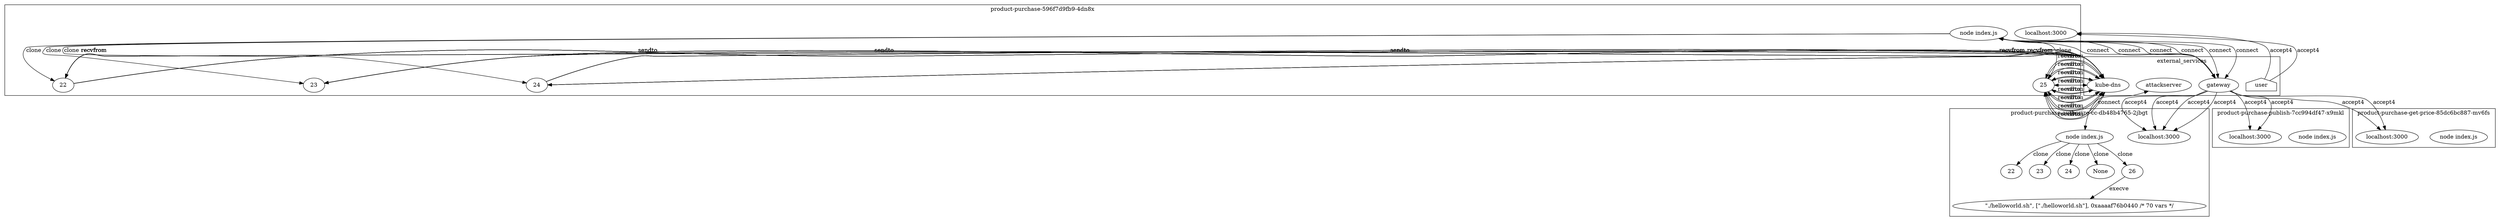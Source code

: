 digraph G {
	subgraph "cluster_ product-purchase-publish-7cc994df47-x9mkl " {
		label=" product-purchase-publish-7cc994df47-x9mkl "
		95793 [label="node index.js"]
		"product-purchase-publish_localhost_3000" [label="localhost:3000"]
		"product-purchase-publish_localhost_3000" [label="localhost:3000"]
	}
	subgraph "cluster_ product-purchase-authorize-cc-db48b4765-2jbgt " {
		label=" product-purchase-authorize-cc-db48b4765-2jbgt "
		96709 [label="node index.js"]
		"product-purchase-authorize-cc_localhost_3000" [label="localhost:3000"]
		"product-purchase-authorize-cc_localhost_3000" [label="localhost:3000"]
		96709 -> 852 [label=clone]
		96709 -> 845 [label=clone]
		96709 -> 857 [label=clone]
		96709 -> None [label=clone]
		"product-purchase-authorize-cc_localhost_3000" [label="localhost:3000"]
		"product-purchase-authorize-cc_localhost_3000" [label="localhost:3000"]
		96709 -> 2557 [label=clone]
		852 [label=22]
		845 [label=23]
		857 [label=24]
		2557 [label=26]
		" product-purchase-authorize-cc-db48b4765-2jbgt _./helloworld.sh" [label="\"./helloworld.sh\", [\"./helloworld.sh\"], 0xaaaaf76b0440 /* 70 vars */"]
		2557 -> " product-purchase-authorize-cc-db48b4765-2jbgt _./helloworld.sh" [label=execve]
	}
	subgraph "cluster_ product-purchase-596f7d9fb9-4dn8x " {
		label=" product-purchase-596f7d9fb9-4dn8x "
		98369 [label="node index.js"]
		"product-purchase_localhost_3000" [label="localhost:3000"]
		"product-purchase_localhost_3000" [label="localhost:3000"]
		98369 -> 807 [label=clone]
		98369 -> 805 [label=clone]
		98369 -> 815 [label=clone]
		98369 -> 822 [label=clone]
		807 [label=22]
		805 [label=23]
		815 [label=24]
		822 [label=25]
	}
	subgraph "cluster_ product-purchase-get-price-85dc6bc887-mv6fs " {
		label=" product-purchase-get-price-85dc6bc887-mv6fs "
		407 [label="node index.js"]
		"product-purchase-get-price_localhost_3000" [label="localhost:3000"]
		"product-purchase-get-price_localhost_3000" [label="localhost:3000"]
	}
	subgraph cluster_services {
		label=external_services
		user [shape=house]
		"10.107.89.58_8080" -> "product-purchase-publish_localhost_3000" [label=accept4]
		"10.107.89.58_8080" -> "product-purchase-publish_localhost_3000" [label=accept4]
		"10.107.89.58_8080" -> "product-purchase-authorize-cc_localhost_3000" [label=accept4]
		"10.107.89.58_8080" -> "product-purchase-authorize-cc_localhost_3000" [label=accept4]
		"10.110.47.37_8889" [label=attackserver]
		96709 -> "10.110.47.37_8889" [label=connect dir=both]
		"10.107.89.58_8080" -> "product-purchase-authorize-cc_localhost_3000" [label=accept4]
		"10.107.89.58_8080" -> "product-purchase-authorize-cc_localhost_3000" [label=accept4]
		user -> "product-purchase_localhost_3000" [label=accept4]
		user -> "product-purchase_localhost_3000" [label=accept4]
		"10.107.89.58_8080" [label=gateway]
		98369 -> "10.107.89.58_8080" [label=connect dir=both]
		"10.107.89.58_8080" [label=gateway]
		98369 -> "10.107.89.58_8080" [label=connect dir=both]
		"10.107.89.58_8080" [label=gateway]
		98369 -> "10.107.89.58_8080" [label=connect dir=both]
		"10.107.89.58_8080" [label=gateway]
		98369 -> "10.107.89.58_8080" [label=connect dir=both]
		"10.107.89.58_8080" [label=gateway]
		98369 -> "10.107.89.58_8080" [label=connect dir=both]
		"10.107.89.58_8080" [label=gateway]
		98369 -> "10.107.89.58_8080" [label=connect dir=both]
		"10.96.0.10_53" [label="kube-dns"]
		807 -> "10.96.0.10_53" [label=sendto]
		"10.96.0.10_53" [label="kube-dns"]
		807 -> "10.96.0.10_53" [label=sendto]
		"10.96.0.10_53" [label="kube-dns"]
		"10.96.0.10_53" -> 807 [label=recvfrom]
		"10.96.0.10_53" [label="kube-dns"]
		"10.96.0.10_53" -> 807 [label=recvfrom]
		"10.96.0.10_53" [label="kube-dns"]
		807 -> "10.96.0.10_53" [label=sendto]
		"10.96.0.10_53" [label="kube-dns"]
		807 -> "10.96.0.10_53" [label=sendto]
		"10.96.0.10_53" [label="kube-dns"]
		"10.96.0.10_53" -> 807 [label=recvfrom]
		"10.96.0.10_53" [label="kube-dns"]
		"10.96.0.10_53" -> 807 [label=recvfrom]
		"10.96.0.10_53" [label="kube-dns"]
		807 -> "10.96.0.10_53" [label=sendto]
		"10.96.0.10_53" [label="kube-dns"]
		807 -> "10.96.0.10_53" [label=sendto]
		"10.96.0.10_53" [label="kube-dns"]
		"10.96.0.10_53" -> 807 [label=recvfrom]
		"10.96.0.10_53" [label="kube-dns"]
		"10.96.0.10_53" -> 807 [label=recvfrom]
		"10.96.0.10_53" [label="kube-dns"]
		807 -> "10.96.0.10_53" [label=sendto]
		"10.96.0.10_53" [label="kube-dns"]
		807 -> "10.96.0.10_53" [label=sendto]
		"10.96.0.10_53" [label="kube-dns"]
		"10.96.0.10_53" -> 807 [label=recvfrom]
		"10.96.0.10_53" [label="kube-dns"]
		"10.96.0.10_53" -> 807 [label=recvfrom]
		"10.96.0.10_53" [label="kube-dns"]
		807 -> "10.96.0.10_53" [label=sendto]
		"10.96.0.10_53" [label="kube-dns"]
		807 -> "10.96.0.10_53" [label=sendto]
		"10.96.0.10_53" [label="kube-dns"]
		"10.96.0.10_53" -> 807 [label=recvfrom]
		"10.96.0.10_53" [label="kube-dns"]
		"10.96.0.10_53" -> 807 [label=recvfrom]
		"10.96.0.10_53" [label="kube-dns"]
		807 -> "10.96.0.10_53" [label=sendto]
		"10.96.0.10_53" [label="kube-dns"]
		807 -> "10.96.0.10_53" [label=sendto]
		"10.96.0.10_53" [label="kube-dns"]
		"10.96.0.10_53" -> 807 [label=recvfrom]
		"10.96.0.10_53" [label="kube-dns"]
		"10.96.0.10_53" -> 807 [label=recvfrom]
		"10.96.0.10_53" [label="kube-dns"]
		807 -> "10.96.0.10_53" [label=sendto]
		"10.96.0.10_53" [label="kube-dns"]
		807 -> "10.96.0.10_53" [label=sendto]
		"10.96.0.10_53" [label="kube-dns"]
		"10.96.0.10_53" -> 807 [label=recvfrom]
		"10.96.0.10_53" [label="kube-dns"]
		"10.96.0.10_53" -> 807 [label=recvfrom]
		"10.96.0.10_53" [label="kube-dns"]
		807 -> "10.96.0.10_53" [label=sendto]
		"10.96.0.10_53" [label="kube-dns"]
		807 -> "10.96.0.10_53" [label=sendto]
		"10.96.0.10_53" [label="kube-dns"]
		"10.96.0.10_53" -> 807 [label=recvfrom]
		"10.96.0.10_53" [label="kube-dns"]
		"10.96.0.10_53" -> 807 [label=recvfrom]
		"10.96.0.10_53" [label="kube-dns"]
		805 -> "10.96.0.10_53" [label=sendto]
		"10.96.0.10_53" [label="kube-dns"]
		805 -> "10.96.0.10_53" [label=sendto]
		"10.96.0.10_53" [label="kube-dns"]
		"10.96.0.10_53" -> 805 [label=recvfrom]
		"10.96.0.10_53" [label="kube-dns"]
		"10.96.0.10_53" -> 805 [label=recvfrom]
		"10.96.0.10_53" [label="kube-dns"]
		805 -> "10.96.0.10_53" [label=sendto]
		"10.96.0.10_53" [label="kube-dns"]
		805 -> "10.96.0.10_53" [label=sendto]
		"10.96.0.10_53" [label="kube-dns"]
		"10.96.0.10_53" -> 805 [label=recvfrom]
		"10.96.0.10_53" [label="kube-dns"]
		"10.96.0.10_53" -> 805 [label=recvfrom]
		"10.96.0.10_53" [label="kube-dns"]
		805 -> "10.96.0.10_53" [label=sendto]
		"10.96.0.10_53" [label="kube-dns"]
		805 -> "10.96.0.10_53" [label=sendto]
		"10.96.0.10_53" [label="kube-dns"]
		"10.96.0.10_53" -> 805 [label=recvfrom]
		"10.96.0.10_53" [label="kube-dns"]
		"10.96.0.10_53" -> 805 [label=recvfrom]
		"10.96.0.10_53" [label="kube-dns"]
		805 -> "10.96.0.10_53" [label=sendto]
		"10.96.0.10_53" [label="kube-dns"]
		805 -> "10.96.0.10_53" [label=sendto]
		"10.96.0.10_53" [label="kube-dns"]
		"10.96.0.10_53" -> 805 [label=recvfrom]
		"10.96.0.10_53" [label="kube-dns"]
		"10.96.0.10_53" -> 805 [label=recvfrom]
		"10.96.0.10_53" [label="kube-dns"]
		805 -> "10.96.0.10_53" [label=sendto]
		"10.96.0.10_53" [label="kube-dns"]
		805 -> "10.96.0.10_53" [label=sendto]
		"10.96.0.10_53" [label="kube-dns"]
		"10.96.0.10_53" -> 805 [label=recvfrom]
		"10.96.0.10_53" [label="kube-dns"]
		"10.96.0.10_53" -> 805 [label=recvfrom]
		"10.96.0.10_53" [label="kube-dns"]
		805 -> "10.96.0.10_53" [label=sendto]
		"10.96.0.10_53" [label="kube-dns"]
		805 -> "10.96.0.10_53" [label=sendto]
		"10.96.0.10_53" [label="kube-dns"]
		"10.96.0.10_53" -> 805 [label=recvfrom]
		"10.96.0.10_53" [label="kube-dns"]
		"10.96.0.10_53" -> 805 [label=recvfrom]
		"10.96.0.10_53" [label="kube-dns"]
		805 -> "10.96.0.10_53" [label=sendto]
		"10.96.0.10_53" [label="kube-dns"]
		805 -> "10.96.0.10_53" [label=sendto]
		"10.96.0.10_53" [label="kube-dns"]
		"10.96.0.10_53" -> 805 [label=recvfrom]
		"10.96.0.10_53" [label="kube-dns"]
		"10.96.0.10_53" -> 805 [label=recvfrom]
		"10.96.0.10_53" [label="kube-dns"]
		805 -> "10.96.0.10_53" [label=sendto]
		"10.96.0.10_53" [label="kube-dns"]
		805 -> "10.96.0.10_53" [label=sendto]
		"10.96.0.10_53" [label="kube-dns"]
		"10.96.0.10_53" -> 805 [label=recvfrom]
		"10.96.0.10_53" [label="kube-dns"]
		"10.96.0.10_53" -> 805 [label=recvfrom]
		"10.96.0.10_53" [label="kube-dns"]
		815 -> "10.96.0.10_53" [label=sendto]
		"10.96.0.10_53" [label="kube-dns"]
		815 -> "10.96.0.10_53" [label=sendto]
		"10.96.0.10_53" [label="kube-dns"]
		"10.96.0.10_53" -> 815 [label=recvfrom]
		"10.96.0.10_53" [label="kube-dns"]
		"10.96.0.10_53" -> 815 [label=recvfrom]
		"10.96.0.10_53" [label="kube-dns"]
		815 -> "10.96.0.10_53" [label=sendto]
		"10.96.0.10_53" [label="kube-dns"]
		815 -> "10.96.0.10_53" [label=sendto]
		"10.96.0.10_53" [label="kube-dns"]
		"10.96.0.10_53" -> 815 [label=recvfrom]
		"10.96.0.10_53" [label="kube-dns"]
		"10.96.0.10_53" -> 815 [label=recvfrom]
		"10.96.0.10_53" [label="kube-dns"]
		815 -> "10.96.0.10_53" [label=sendto]
		"10.96.0.10_53" [label="kube-dns"]
		815 -> "10.96.0.10_53" [label=sendto]
		"10.96.0.10_53" [label="kube-dns"]
		"10.96.0.10_53" -> 815 [label=recvfrom]
		"10.96.0.10_53" [label="kube-dns"]
		"10.96.0.10_53" -> 815 [label=recvfrom]
		"10.96.0.10_53" [label="kube-dns"]
		815 -> "10.96.0.10_53" [label=sendto]
		"10.96.0.10_53" [label="kube-dns"]
		815 -> "10.96.0.10_53" [label=sendto]
		"10.96.0.10_53" [label="kube-dns"]
		"10.96.0.10_53" -> 815 [label=recvfrom]
		"10.96.0.10_53" [label="kube-dns"]
		"10.96.0.10_53" -> 815 [label=recvfrom]
		"10.96.0.10_53" [label="kube-dns"]
		822 -> "10.96.0.10_53" [label=sendto]
		"10.96.0.10_53" [label="kube-dns"]
		822 -> "10.96.0.10_53" [label=sendto]
		"10.96.0.10_53" [label="kube-dns"]
		"10.96.0.10_53" -> 822 [label=recvfrom]
		"10.96.0.10_53" [label="kube-dns"]
		"10.96.0.10_53" -> 822 [label=recvfrom]
		"10.96.0.10_53" [label="kube-dns"]
		822 -> "10.96.0.10_53" [label=sendto]
		"10.96.0.10_53" [label="kube-dns"]
		822 -> "10.96.0.10_53" [label=sendto]
		"10.96.0.10_53" [label="kube-dns"]
		"10.96.0.10_53" -> 822 [label=recvfrom]
		"10.96.0.10_53" [label="kube-dns"]
		"10.96.0.10_53" -> 822 [label=recvfrom]
		"10.96.0.10_53" [label="kube-dns"]
		822 -> "10.96.0.10_53" [label=sendto]
		"10.96.0.10_53" [label="kube-dns"]
		822 -> "10.96.0.10_53" [label=sendto]
		"10.96.0.10_53" [label="kube-dns"]
		"10.96.0.10_53" -> 822 [label=recvfrom]
		"10.96.0.10_53" [label="kube-dns"]
		"10.96.0.10_53" -> 822 [label=recvfrom]
		"10.96.0.10_53" [label="kube-dns"]
		822 -> "10.96.0.10_53" [label=sendto]
		"10.96.0.10_53" [label="kube-dns"]
		822 -> "10.96.0.10_53" [label=sendto]
		"10.96.0.10_53" [label="kube-dns"]
		"10.96.0.10_53" -> 822 [label=recvfrom]
		"10.96.0.10_53" [label="kube-dns"]
		"10.96.0.10_53" -> 822 [label=recvfrom]
		"10.107.89.58_8080" -> "product-purchase-get-price_localhost_3000" [label=accept4]
		"10.107.89.58_8080" -> "product-purchase-get-price_localhost_3000" [label=accept4]
	}
}

